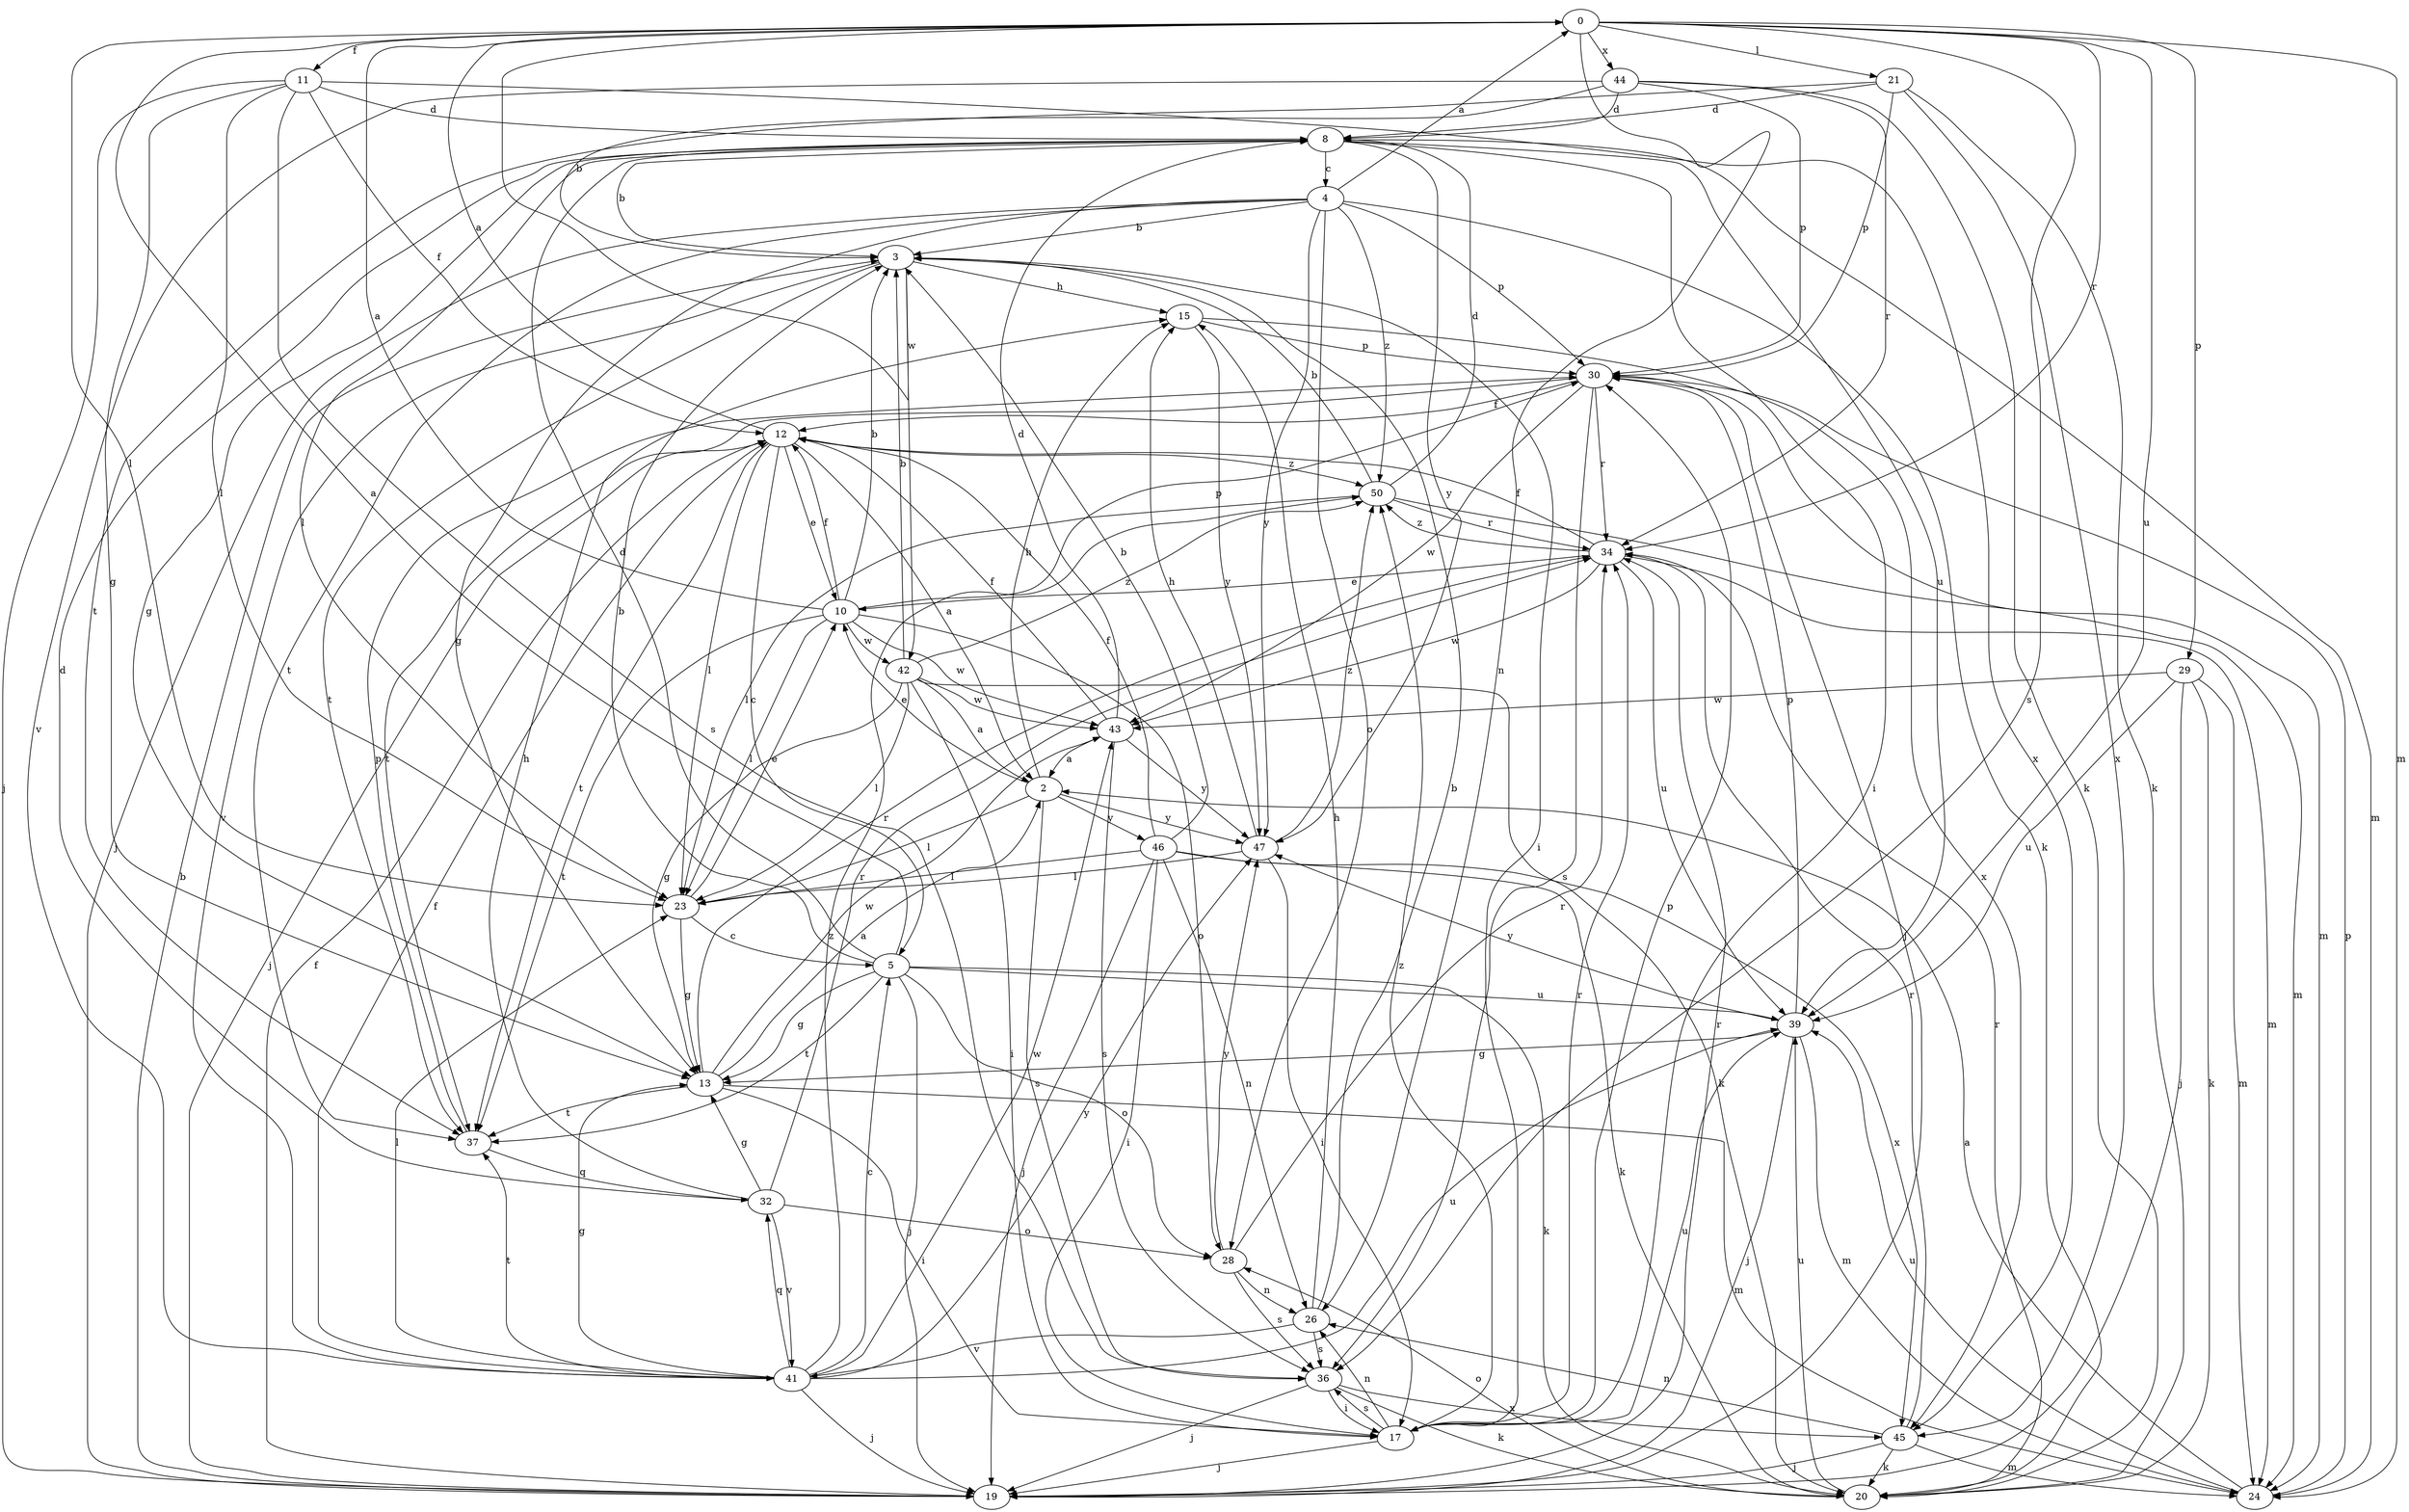 strict digraph  {
0;
2;
3;
4;
5;
8;
10;
11;
12;
13;
15;
17;
19;
20;
21;
23;
24;
26;
28;
29;
30;
32;
34;
36;
37;
39;
41;
42;
43;
44;
45;
46;
47;
50;
0 -> 11  [label=f];
0 -> 21  [label=l];
0 -> 23  [label=l];
0 -> 24  [label=m];
0 -> 26  [label=n];
0 -> 29  [label=p];
0 -> 34  [label=r];
0 -> 36  [label=s];
0 -> 39  [label=u];
0 -> 42  [label=w];
0 -> 44  [label=x];
2 -> 10  [label=e];
2 -> 15  [label=h];
2 -> 23  [label=l];
2 -> 36  [label=s];
2 -> 46  [label=y];
2 -> 47  [label=y];
3 -> 15  [label=h];
3 -> 17  [label=i];
3 -> 37  [label=t];
3 -> 41  [label=v];
4 -> 0  [label=a];
4 -> 3  [label=b];
4 -> 13  [label=g];
4 -> 19  [label=j];
4 -> 20  [label=k];
4 -> 28  [label=o];
4 -> 30  [label=p];
4 -> 37  [label=t];
4 -> 47  [label=y];
4 -> 50  [label=z];
5 -> 0  [label=a];
5 -> 3  [label=b];
5 -> 8  [label=d];
5 -> 13  [label=g];
5 -> 19  [label=j];
5 -> 20  [label=k];
5 -> 28  [label=o];
5 -> 37  [label=t];
5 -> 39  [label=u];
8 -> 3  [label=b];
8 -> 4  [label=c];
8 -> 13  [label=g];
8 -> 17  [label=i];
8 -> 23  [label=l];
8 -> 24  [label=m];
8 -> 39  [label=u];
8 -> 47  [label=y];
10 -> 0  [label=a];
10 -> 3  [label=b];
10 -> 12  [label=f];
10 -> 23  [label=l];
10 -> 28  [label=o];
10 -> 30  [label=p];
10 -> 37  [label=t];
10 -> 42  [label=w];
10 -> 43  [label=w];
11 -> 8  [label=d];
11 -> 12  [label=f];
11 -> 13  [label=g];
11 -> 19  [label=j];
11 -> 23  [label=l];
11 -> 36  [label=s];
11 -> 45  [label=x];
12 -> 0  [label=a];
12 -> 2  [label=a];
12 -> 5  [label=c];
12 -> 10  [label=e];
12 -> 19  [label=j];
12 -> 23  [label=l];
12 -> 37  [label=t];
12 -> 50  [label=z];
13 -> 2  [label=a];
13 -> 17  [label=i];
13 -> 24  [label=m];
13 -> 34  [label=r];
13 -> 37  [label=t];
13 -> 43  [label=w];
15 -> 30  [label=p];
15 -> 45  [label=x];
15 -> 47  [label=y];
17 -> 19  [label=j];
17 -> 26  [label=n];
17 -> 30  [label=p];
17 -> 34  [label=r];
17 -> 36  [label=s];
17 -> 39  [label=u];
17 -> 50  [label=z];
19 -> 3  [label=b];
19 -> 12  [label=f];
19 -> 34  [label=r];
20 -> 28  [label=o];
20 -> 34  [label=r];
20 -> 39  [label=u];
21 -> 8  [label=d];
21 -> 20  [label=k];
21 -> 30  [label=p];
21 -> 37  [label=t];
21 -> 45  [label=x];
23 -> 5  [label=c];
23 -> 10  [label=e];
23 -> 13  [label=g];
24 -> 2  [label=a];
24 -> 30  [label=p];
24 -> 39  [label=u];
26 -> 3  [label=b];
26 -> 15  [label=h];
26 -> 36  [label=s];
26 -> 41  [label=v];
28 -> 26  [label=n];
28 -> 34  [label=r];
28 -> 36  [label=s];
28 -> 47  [label=y];
29 -> 19  [label=j];
29 -> 20  [label=k];
29 -> 24  [label=m];
29 -> 39  [label=u];
29 -> 43  [label=w];
30 -> 12  [label=f];
30 -> 19  [label=j];
30 -> 24  [label=m];
30 -> 34  [label=r];
30 -> 36  [label=s];
30 -> 37  [label=t];
30 -> 43  [label=w];
32 -> 8  [label=d];
32 -> 13  [label=g];
32 -> 15  [label=h];
32 -> 28  [label=o];
32 -> 34  [label=r];
32 -> 41  [label=v];
34 -> 10  [label=e];
34 -> 12  [label=f];
34 -> 24  [label=m];
34 -> 39  [label=u];
34 -> 43  [label=w];
34 -> 50  [label=z];
36 -> 17  [label=i];
36 -> 19  [label=j];
36 -> 20  [label=k];
36 -> 45  [label=x];
37 -> 30  [label=p];
37 -> 32  [label=q];
39 -> 13  [label=g];
39 -> 19  [label=j];
39 -> 24  [label=m];
39 -> 30  [label=p];
39 -> 47  [label=y];
41 -> 5  [label=c];
41 -> 12  [label=f];
41 -> 13  [label=g];
41 -> 19  [label=j];
41 -> 23  [label=l];
41 -> 32  [label=q];
41 -> 37  [label=t];
41 -> 39  [label=u];
41 -> 43  [label=w];
41 -> 47  [label=y];
41 -> 50  [label=z];
42 -> 2  [label=a];
42 -> 3  [label=b];
42 -> 13  [label=g];
42 -> 17  [label=i];
42 -> 20  [label=k];
42 -> 23  [label=l];
42 -> 43  [label=w];
42 -> 50  [label=z];
43 -> 2  [label=a];
43 -> 8  [label=d];
43 -> 12  [label=f];
43 -> 36  [label=s];
43 -> 47  [label=y];
44 -> 3  [label=b];
44 -> 8  [label=d];
44 -> 20  [label=k];
44 -> 30  [label=p];
44 -> 34  [label=r];
44 -> 41  [label=v];
45 -> 19  [label=j];
45 -> 20  [label=k];
45 -> 24  [label=m];
45 -> 26  [label=n];
45 -> 34  [label=r];
46 -> 3  [label=b];
46 -> 12  [label=f];
46 -> 17  [label=i];
46 -> 19  [label=j];
46 -> 20  [label=k];
46 -> 23  [label=l];
46 -> 26  [label=n];
46 -> 45  [label=x];
47 -> 15  [label=h];
47 -> 17  [label=i];
47 -> 23  [label=l];
47 -> 50  [label=z];
50 -> 3  [label=b];
50 -> 8  [label=d];
50 -> 23  [label=l];
50 -> 24  [label=m];
50 -> 34  [label=r];
}
